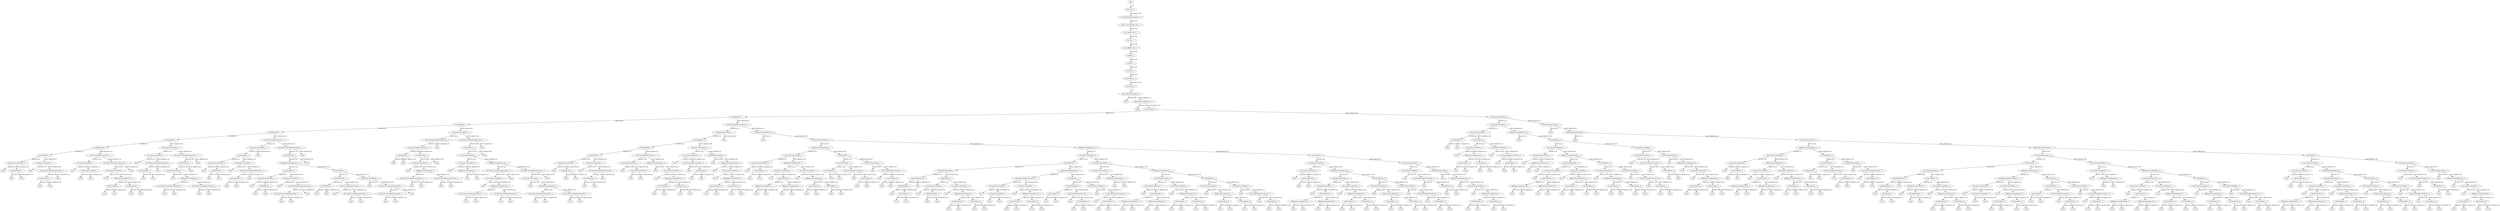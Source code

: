 digraph TG {
0 [label="main"]
1 [label="sdv_main__?"]
2 [label="sdv_RunDispatchFunction__?"]
3 [label="SLIC_CyyCreateOpen_exit__?"]
4 [label="SLIC_ABORT_20_0__?"]
5 [label="CyyClose__?"]
6 [label="SLIC_ABORT_18_0__?"]
7 [label="CyyRead__?"]
8 [label="CyyWrite__?"]
9 [label="CyyFlush__?"]
10 [label="CyyIoControl__?"]
11 [label="CyyCleanup__?"]
12 [label="SLIC_ERROR_ROUTINE__0"]
13 [label="Done"]
14 [label="IoReleaseCancelSpinLock__0"]
15 [label="Done"]
16 [label="CyyStartRead__1"]
17 [label="CyyDbgPrintEx__1"]
18 [label="CyyStartRead__1"]
19 [label="CyyDbgPrintEx__1"]
20 [label="CyyStartRead__1"]
21 [label="CyyDbgPrintEx__1"]
22 [label="CyyStartRead__1"]
23 [label="CyyCancelCurrentWrite__1"]
24 [label="Done"]
25 [label="CyyDbgPrintEx__1"]
26 [label="Done"]
27 [label="Done"]
28 [label="CyyCancelCurrentWrite__1"]
29 [label="Done"]
30 [label="sdv_IoGetCurrentIrpStackLocation__1"]
31 [label="CyyGetNextIrp__1"]
32 [label="Done"]
33 [label="Done"]
34 [label="Done"]
35 [label="CyyTryToCompleteCurrent#1__1"]
36 [label="CyyCancelCurrentWrite__1"]
37 [label="Done"]
38 [label="CyyCancelCurrentWrite__1"]
39 [label="Done"]
40 [label="Done"]
41 [label="sdv_IoGetCurrentIrpStackLocation__1"]
42 [label="CyyCancelCurrentWrite__1"]
43 [label="Done"]
44 [label="IoReleaseCancelSpinLock__1"]
45 [label="CyyGetNextIrp__1"]
46 [label="Done"]
47 [label="Done"]
48 [label="CyyGetNextIrp__1"]
49 [label="Done"]
50 [label="Done"]
51 [label="Done"]
52 [label="CyyCancelCurrentWrite__1"]
53 [label="CyyCancelCurrentWrite__1"]
54 [label="Done"]
55 [label="sdv_IoGetCurrentIrpStackLocation__1"]
56 [label="CyyGetNextIrp__1"]
57 [label="Done"]
58 [label="Done"]
59 [label="Done"]
60 [label="sdv_IoGetCurrentIrpStackLocation__1"]
61 [label="CyyGetNextIrp__1"]
62 [label="CyyCancelCurrentWrite__1"]
63 [label="Done"]
64 [label="IoReleaseCancelSpinLock__1"]
65 [label="sdv_IoGetCurrentIrpStackLocation__1"]
66 [label="Done"]
67 [label="Done"]
68 [label="sdv_IoGetCurrentIrpStackLocation__1"]
69 [label="Done"]
70 [label="Done"]
71 [label="Done"]
72 [label="Done"]
73 [label="CyyTryToCompleteCurrent#1__1"]
74 [label="CyyCancelCurrentWrite__1"]
75 [label="CyyStartRead__1"]
76 [label="CyyCancelCurrentWrite__1"]
77 [label="Done"]
78 [label="CyyDbgPrintEx__1"]
79 [label="Done"]
80 [label="Done"]
81 [label="CyyCancelCurrentWrite__1"]
82 [label="Done"]
83 [label="sdv_IoGetCurrentIrpStackLocation__1"]
84 [label="CyyGetNextIrp__1"]
85 [label="Done"]
86 [label="Done"]
87 [label="Done"]
88 [label="Done"]
89 [label="sdv_IoGetCurrentIrpStackLocation__1"]
90 [label="CyyGetNextIrp__1"]
91 [label="IoReleaseCancelSpinLock__1"]
92 [label="CyyStartRead__1"]
93 [label="CyyCancelCurrentWrite__1"]
94 [label="Done"]
95 [label="CyyDbgPrintEx__1"]
96 [label="Done"]
97 [label="Done"]
98 [label="CyyCancelCurrentWrite__1"]
99 [label="Done"]
100 [label="sdv_IoGetCurrentIrpStackLocation__1"]
101 [label="sdv_IoGetCurrentIrpStackLocation__1"]
102 [label="Done"]
103 [label="Done"]
104 [label="Done"]
105 [label="CyyStartRead__1"]
106 [label="CyyGetNextWrite__1"]
107 [label="CyyStartRead__1"]
108 [label="Done"]
109 [label="Done"]
110 [label="CyyTryToCompleteCurrent#1__1"]
111 [label="Done"]
112 [label="sdv_IoGetCurrentIrpStackLocation__1"]
113 [label="Done"]
114 [label="Done"]
115 [label="CyyCancelCurrentWrite__1"]
116 [label="Done"]
117 [label="sdv_IoGetCurrentIrpStackLocation__1"]
118 [label="sdv_IoGetCurrentIrpStackLocation__1"]
119 [label="Done"]
120 [label="Done"]
121 [label="Done"]
122 [label="Done"]
123 [label="Done"]
124 [label="CyyCancelCurrentWrite__1"]
125 [label="sdv_IoGetCurrentIrpStackLocation__1"]
126 [label="CyyTryToCompleteCurrent#1__1"]
127 [label="CyyStartRead__1"]
128 [label="Done"]
129 [label="Done"]
130 [label="CyyGetNextIrp__1"]
131 [label="CyyCancelCurrentWrite__1"]
132 [label="Done"]
133 [label="IoReleaseCancelSpinLock__1"]
134 [label="sdv_IoGetCurrentIrpStackLocation__1"]
135 [label="Done"]
136 [label="Done"]
137 [label="sdv_IoGetCurrentIrpStackLocation__1"]
138 [label="Done"]
139 [label="Done"]
140 [label="Done"]
141 [label="Done"]
142 [label="sdv_IoGetCurrentIrpStackLocation__1"]
143 [label="CyyGetNextIrp__1"]
144 [label="CyyCancelCurrentWrite__1"]
145 [label="CyyCancelCurrentWrite__1"]
146 [label="Done"]
147 [label="IoReleaseCancelSpinLock__1"]
148 [label="Done"]
149 [label="Done"]
150 [label="IoReleaseCancelSpinLock__1"]
151 [label="sdv_IoGetCurrentIrpStackLocation__1"]
152 [label="CyyCancelCurrentWrite__1"]
153 [label="Done"]
154 [label="IoReleaseCancelSpinLock__1"]
155 [label="sdv_IoGetCurrentIrpStackLocation__1"]
156 [label="Done"]
157 [label="Done"]
158 [label="sdv_IoGetCurrentIrpStackLocation__1"]
159 [label="Done"]
160 [label="Done"]
161 [label="Done"]
162 [label="sdv_IoGetCurrentIrpStackLocation__1"]
163 [label="CyyCancelCurrentWrite__1"]
164 [label="Done"]
165 [label="IoReleaseCancelSpinLock__1"]
166 [label="sdv_IoGetCurrentIrpStackLocation__1"]
167 [label="Done"]
168 [label="Done"]
169 [label="sdv_IoGetCurrentIrpStackLocation__1"]
170 [label="Done"]
171 [label="Done"]
172 [label="Done"]
173 [label="Done"]
174 [label="Done"]
175 [label="CyyTryToCompleteCurrent#1__1"]
176 [label="CyyCancelCurrentWrite__1"]
177 [label="CyyStartRead__1"]
178 [label="CyyDbgPrintEx__1"]
179 [label="CyyStartRead__1"]
180 [label="CyyCancelCurrentWrite__1"]
181 [label="Done"]
182 [label="CyyDbgPrintEx__1"]
183 [label="Done"]
184 [label="Done"]
185 [label="CyyCancelCurrentWrite__1"]
186 [label="Done"]
187 [label="sdv_IoGetCurrentIrpStackLocation__1"]
188 [label="CyyGetNextIrp__1"]
189 [label="Done"]
190 [label="Done"]
191 [label="Done"]
192 [label="CyyTryToCompleteCurrent#1__1"]
193 [label="CyyCancelCurrentWrite__1"]
194 [label="Done"]
195 [label="CyyCancelCurrentWrite__1"]
196 [label="Done"]
197 [label="Done"]
198 [label="IoReleaseCancelSpinLock__0"]
199 [label="Done"]
200 [label="CyyCancelCurrentWrite__1"]
201 [label="Done"]
202 [label="IoReleaseCancelSpinLock__1"]
203 [label="CyyStartRead__0"]
204 [label="Done"]
205 [label="Done"]
206 [label="CyyStartRead__0"]
207 [label="Done"]
208 [label="Done"]
209 [label="CyyCancelCurrentWrite__1"]
210 [label="CyyCancelCurrentWrite__1"]
211 [label="Done"]
212 [label="CyyTryToCompleteCurrent#1__0"]
213 [label="Done"]
214 [label="CyyStartRead__0"]
215 [label="Done"]
216 [label="Done"]
217 [label="CyyGetNextIrpLocked__0"]
218 [label="Done"]
219 [label="IoReleaseCancelSpinLock__0"]
220 [label="Done"]
221 [label="CyyCancelCurrentWrite__1"]
222 [label="Done"]
223 [label="IoReleaseCancelSpinLock__1"]
224 [label="CyyStartRead__0"]
225 [label="Done"]
226 [label="Done"]
227 [label="CyyStartRead__0"]
228 [label="Done"]
229 [label="Done"]
230 [label="Done"]
231 [label="IoReleaseCancelSpinLock__0"]
232 [label="Done"]
233 [label="CyyCancelCurrentWrite__1"]
234 [label="IoReleaseCancelSpinLock__1"]
235 [label="CyyCancelCurrentWrite__1"]
236 [label="CyyCancelCurrentWrite__1"]
237 [label="Done"]
238 [label="CyyStartRead__0"]
239 [label="Done"]
240 [label="Done"]
241 [label="IoReleaseCancelSpinLock__0"]
242 [label="CyyCancelCurrentWrite__1"]
243 [label="Done"]
244 [label="CyyGetNextIrp__3"]
245 [label="IoReleaseCancelSpinLock__1"]
246 [label="Done"]
247 [label="Done"]
248 [label="IoReleaseCancelSpinLock__1"]
249 [label="Done"]
250 [label="Done"]
251 [label="CyyCancelCurrentWrite__1"]
252 [label="Done"]
253 [label="IoReleaseCancelSpinLock__1"]
254 [label="CyyStartRead__0"]
255 [label="Done"]
256 [label="Done"]
257 [label="CyyStartRead__0"]
258 [label="Done"]
259 [label="Done"]
260 [label="CyyStartRead__1"]
261 [label="CyyGetNextWrite__1"]
262 [label="CyyStartRead__1"]
263 [label="Done"]
264 [label="Done"]
265 [label="CyyTryToCompleteCurrent#1__1"]
266 [label="Done"]
267 [label="CyyStartRead__0"]
268 [label="Done"]
269 [label="Done"]
270 [label="CyyCancelCurrentWrite__1"]
271 [label="Done"]
272 [label="CyyTryToCompleteCurrent#1__0"]
273 [label="Done"]
274 [label="CyyStartRead__0"]
275 [label="Done"]
276 [label="Done"]
277 [label="IoReleaseCancelSpinLock__1"]
278 [label="CyyGetNextIrpLocked__0"]
279 [label="CyyGetNextIrp__1"]
280 [label="CyyGetNextImmediate__1"]
281 [label="CyyGetNextWrite__4"]
282 [label="CyyIRPEpilogue__2"]
283 [label="Done"]
284 [label="CyyStartRead__1"]
285 [label="Done"]
286 [label="Done"]
287 [label="Done"]
288 [label="CyyStartRead__1"]
289 [label="CyyCancelCurrentWrite__1"]
290 [label="Done"]
291 [label="CyyGetNextWrite__1"]
292 [label="Done"]
293 [label="Done"]
294 [label="CyyCancelCurrentWrite__1"]
295 [label="Done"]
296 [label="IoReleaseCancelSpinLock__1"]
297 [label="CyyStartRead__0"]
298 [label="Done"]
299 [label="Done"]
300 [label="CyyStartRead__0"]
301 [label="Done"]
302 [label="Done"]
303 [label="IoReleaseCancelSpinLock__1"]
304 [label="CyyTryToCompleteCurrent#1__1"]
305 [label="CyyCancelCurrentWrite__1"]
306 [label="Done"]
307 [label="CyyCancelCurrentWrite__1"]
308 [label="Done"]
309 [label="Done"]
310 [label="CyyCancelCurrentWrite__1"]
311 [label="Done"]
312 [label="IoReleaseCancelSpinLock__1"]
313 [label="CyyStartRead__0"]
314 [label="Done"]
315 [label="Done"]
316 [label="CyyStartRead__0"]
317 [label="Done"]
318 [label="Done"]
319 [label="CyyStartRead__1"]
320 [label="CyyGetNextWrite__1"]
321 [label="CyyStartRead__1"]
322 [label="Done"]
323 [label="Done"]
324 [label="CyyTryToCompleteCurrent#1__1"]
325 [label="Done"]
326 [label="CyyStartRead__0"]
327 [label="Done"]
328 [label="Done"]
329 [label="CyyCancelCurrentWrite__1"]
330 [label="Done"]
331 [label="CyyTryToCompleteCurrent#1__0"]
332 [label="Done"]
333 [label="CyyStartRead__0"]
334 [label="Done"]
335 [label="Done"]
336 [label="CyyCancelCurrentWrite__1"]
337 [label="CyyCancelCurrentWrite__1"]
338 [label="Done"]
339 [label="IoReleaseCancelSpinLock__1"]
340 [label="Done"]
341 [label="Done"]
342 [label="IoReleaseCancelSpinLock__1"]
343 [label="CyyGetNextIrpLocked__0"]
344 [label="CyyCancelCurrentWrite__1"]
345 [label="Done"]
346 [label="CyyGetNextIrp__3"]
347 [label="IoReleaseCancelSpinLock__1"]
348 [label="Done"]
349 [label="Done"]
350 [label="IoReleaseCancelSpinLock__1"]
351 [label="Done"]
352 [label="Done"]
353 [label="CyyCancelCurrentWrite__1"]
354 [label="Done"]
355 [label="IoReleaseCancelSpinLock__1"]
356 [label="CyyStartRead__0"]
357 [label="Done"]
358 [label="Done"]
359 [label="CyyStartRead__0"]
360 [label="Done"]
361 [label="Done"]
362 [label="CyyStartRead__0"]
363 [label="CyyCancelCurrentWrite__1"]
364 [label="Done"]
365 [label="IoReleaseCancelSpinLock__1"]
366 [label="CyyStartRead__0"]
367 [label="Done"]
368 [label="Done"]
369 [label="CyyStartRead__0"]
370 [label="Done"]
371 [label="Done"]
372 [label="CyyCancelCurrentWrite__1"]
373 [label="Done"]
374 [label="CyyTryToCompleteCurrent#1__0"]
375 [label="Done"]
376 [label="CyyStartRead__0"]
377 [label="Done"]
378 [label="Done"]
379 [label="CyyStartRead__0"]
380 [label="CyyCancelCurrentWrite__1"]
381 [label="CyyCancelCurrentWrite__1"]
382 [label="Done"]
383 [label="CyyGetNextWrite__1"]
384 [label="Done"]
385 [label="Done"]
386 [label="IoReleaseCancelSpinLock__1"]
387 [label="CyyGetNextIrpLocked__0"]
388 [label="CyyCancelCurrentWrite__1"]
389 [label="Done"]
390 [label="CyyGetNextIrp__3"]
391 [label="IoReleaseCancelSpinLock__1"]
392 [label="Done"]
393 [label="Done"]
394 [label="IoReleaseCancelSpinLock__1"]
395 [label="Done"]
396 [label="Done"]
397 [label="CyyCancelCurrentWrite__1"]
398 [label="Done"]
399 [label="IoReleaseCancelSpinLock__1"]
400 [label="CyyStartRead__0"]
401 [label="Done"]
402 [label="Done"]
403 [label="CyyStartRead__0"]
404 [label="Done"]
405 [label="Done"]
406 [label="CyyStartRead__0"]
407 [label="CyyCancelCurrentWrite__1"]
408 [label="Done"]
409 [label="IoReleaseCancelSpinLock__1"]
410 [label="CyyStartRead__0"]
411 [label="Done"]
412 [label="Done"]
413 [label="CyyStartRead__0"]
414 [label="Done"]
415 [label="Done"]
416 [label="CyyCancelCurrentWrite__1"]
417 [label="Done"]
418 [label="CyyTryToCompleteCurrent#1__0"]
419 [label="Done"]
420 [label="CyyStartRead__0"]
421 [label="Done"]
422 [label="Done"]
423 [label="CyyCancelCurrentWrite__1"]
424 [label="CyyCancelCurrentWrite__1"]
425 [label="Done"]
426 [label="CyyTryToCompleteCurrent#1__0"]
427 [label="Done"]
428 [label="CyyStartRead__0"]
429 [label="Done"]
430 [label="Done"]
431 [label="CyyGetNextIrpLocked__0"]
432 [label="Done"]
433 [label="IoReleaseCancelSpinLock__0"]
434 [label="Done"]
435 [label="CyyCancelCurrentWrite__1"]
436 [label="Done"]
437 [label="IoReleaseCancelSpinLock__1"]
438 [label="CyyStartRead__0"]
439 [label="Done"]
440 [label="Done"]
441 [label="CyyStartRead__0"]
442 [label="Done"]
443 [label="Done"]
444 [label="CyyCancelCurrentWrite__1"]
445 [label="CyyCancelCurrentWrite__1"]
446 [label="CyyCancelCurrentWrite__1"]
447 [label="CyyStartRead__1"]
448 [label="Done"]
449 [label="Done"]
450 [label="CyyStartRead__0"]
451 [label="CyyCancelCurrentWrite__1"]
452 [label="Done"]
453 [label="IoReleaseCancelSpinLock__1"]
454 [label="CyyStartRead__0"]
455 [label="Done"]
456 [label="Done"]
457 [label="CyyStartRead__0"]
458 [label="Done"]
459 [label="Done"]
460 [label="CyyCancelCurrentWrite__1"]
461 [label="Done"]
462 [label="CyyTryToCompleteCurrent#1__0"]
463 [label="Done"]
464 [label="CyyStartRead__0"]
465 [label="Done"]
466 [label="Done"]
467 [label="IoReleaseCancelSpinLock__0"]
468 [label="Done"]
469 [label="CyyStartRead__0"]
470 [label="CyyCancelCurrentWrite__1"]
471 [label="CyyCancelCurrentWrite__1"]
472 [label="Done"]
473 [label="IoReleaseCancelSpinLock__1"]
474 [label="Done"]
475 [label="Done"]
476 [label="IoReleaseCancelSpinLock__1"]
477 [label="CyyGetNextIrpLocked__0"]
478 [label="CyyCancelCurrentWrite__1"]
479 [label="Done"]
480 [label="CyyGetNextIrp__3"]
481 [label="IoReleaseCancelSpinLock__1"]
482 [label="Done"]
483 [label="Done"]
484 [label="IoReleaseCancelSpinLock__1"]
485 [label="Done"]
486 [label="Done"]
487 [label="CyyCancelCurrentWrite__1"]
488 [label="Done"]
489 [label="IoReleaseCancelSpinLock__1"]
490 [label="CyyStartRead__0"]
491 [label="Done"]
492 [label="Done"]
493 [label="CyyStartRead__0"]
494 [label="Done"]
495 [label="Done"]
496 [label="CyyStartRead__0"]
497 [label="CyyCancelCurrentWrite__1"]
498 [label="Done"]
499 [label="IoReleaseCancelSpinLock__1"]
500 [label="CyyStartRead__0"]
501 [label="Done"]
502 [label="Done"]
503 [label="CyyStartRead__0"]
504 [label="Done"]
505 [label="Done"]
506 [label="CyyCancelCurrentWrite__1"]
507 [label="Done"]
508 [label="CyyTryToCompleteCurrent#1__0"]
509 [label="Done"]
510 [label="CyyStartRead__0"]
511 [label="Done"]
512 [label="Done"]
513 [label="CyyCancelCurrentWrite__1"]
514 [label="CyyCancelCurrentWrite__1"]
515 [label="Done"]
516 [label="CyyTryToCompleteCurrent#1__0"]
517 [label="Done"]
518 [label="CyyStartRead__0"]
519 [label="Done"]
520 [label="Done"]
521 [label="CyyGetNextIrpLocked__0"]
522 [label="Done"]
523 [label="IoReleaseCancelSpinLock__0"]
524 [label="Done"]
525 [label="CyyCancelCurrentWrite__1"]
526 [label="Done"]
527 [label="IoReleaseCancelSpinLock__1"]
528 [label="CyyStartRead__0"]
529 [label="Done"]
530 [label="Done"]
531 [label="CyyStartRead__0"]
532 [label="Done"]
533 [label="Done"]
534 [label="CyyGetNextIrpLocked__0"]
535 [label="Done"]
536 [label="IoReleaseCancelSpinLock__0"]
537 [label="Done"]
538 [label="CyyCancelCurrentWrite__1"]
539 [label="IoReleaseCancelSpinLock__1"]
540 [label="CyyCancelCurrentWrite__1"]
541 [label="CyyCancelCurrentWrite__1"]
542 [label="Done"]
543 [label="CyyStartRead__0"]
544 [label="Done"]
545 [label="Done"]
546 [label="IoReleaseCancelSpinLock__0"]
547 [label="CyyCancelCurrentWrite__1"]
548 [label="Done"]
549 [label="CyyGetNextIrp__3"]
550 [label="IoReleaseCancelSpinLock__1"]
551 [label="Done"]
552 [label="Done"]
553 [label="IoReleaseCancelSpinLock__1"]
554 [label="Done"]
555 [label="Done"]
556 [label="CyyCancelCurrentWrite__1"]
557 [label="Done"]
558 [label="IoReleaseCancelSpinLock__1"]
559 [label="CyyStartRead__0"]
560 [label="Done"]
561 [label="Done"]
562 [label="CyyStartRead__0"]
563 [label="Done"]
564 [label="Done"]
565 [label="CyyStartRead__1"]
566 [label="CyyGetNextWrite__1"]
567 [label="CyyStartRead__1"]
568 [label="Done"]
569 [label="Done"]
570 [label="CyyTryToCompleteCurrent#1__1"]
571 [label="Done"]
572 [label="CyyStartRead__0"]
573 [label="Done"]
574 [label="Done"]
575 [label="CyyCancelCurrentWrite__1"]
576 [label="Done"]
577 [label="CyyTryToCompleteCurrent#1__0"]
578 [label="Done"]
579 [label="CyyStartRead__0"]
580 [label="Done"]
581 [label="Done"]
582 [label="IoReleaseCancelSpinLock__1"]
583 [label="CyyGetNextIrpLocked__0"]
584 [label="CyyGetNextIrp__1"]
585 [label="CyyGetNextImmediate__1"]
586 [label="CyyGetNextWrite__4"]
587 [label="CyyIRPEpilogue__2"]
588 [label="Done"]
589 [label="CyyStartRead__1"]
590 [label="Done"]
591 [label="Done"]
592 [label="Done"]
593 [label="CyyStartRead__1"]
594 [label="CyyCancelCurrentWrite__1"]
595 [label="Done"]
596 [label="CyyGetNextWrite__1"]
597 [label="Done"]
598 [label="Done"]
599 [label="CyyCancelCurrentWrite__1"]
600 [label="Done"]
601 [label="IoReleaseCancelSpinLock__1"]
602 [label="CyyStartRead__0"]
603 [label="Done"]
604 [label="Done"]
605 [label="CyyStartRead__0"]
606 [label="Done"]
607 [label="Done"]
608 [label="IoReleaseCancelSpinLock__1"]
609 [label="CyyTryToCompleteCurrent#1__1"]
610 [label="CyyCancelCurrentWrite__1"]
611 [label="Done"]
612 [label="CyyCancelCurrentWrite__1"]
613 [label="Done"]
614 [label="Done"]
615 [label="CyyCancelCurrentWrite__1"]
616 [label="Done"]
617 [label="IoReleaseCancelSpinLock__1"]
618 [label="CyyStartRead__0"]
619 [label="Done"]
620 [label="Done"]
621 [label="CyyStartRead__0"]
622 [label="Done"]
623 [label="Done"]
624 [label="CyyStartRead__1"]
625 [label="CyyGetNextWrite__1"]
626 [label="CyyStartRead__1"]
627 [label="Done"]
628 [label="Done"]
629 [label="CyyTryToCompleteCurrent#1__1"]
630 [label="Done"]
631 [label="CyyStartRead__0"]
632 [label="Done"]
633 [label="Done"]
634 [label="CyyCancelCurrentWrite__1"]
635 [label="Done"]
636 [label="CyyTryToCompleteCurrent#1__0"]
637 [label="Done"]
638 [label="CyyStartRead__0"]
639 [label="Done"]
640 [label="Done"]
641 [label="CyyCancelCurrentWrite__1"]
642 [label="CyyCancelCurrentWrite__1"]
643 [label="Done"]
644 [label="IoReleaseCancelSpinLock__1"]
645 [label="Done"]
646 [label="Done"]
647 [label="IoReleaseCancelSpinLock__1"]
648 [label="CyyGetNextIrpLocked__0"]
649 [label="CyyCancelCurrentWrite__1"]
650 [label="Done"]
651 [label="CyyGetNextIrp__3"]
652 [label="IoReleaseCancelSpinLock__1"]
653 [label="Done"]
654 [label="Done"]
655 [label="IoReleaseCancelSpinLock__1"]
656 [label="Done"]
657 [label="Done"]
658 [label="CyyCancelCurrentWrite__1"]
659 [label="Done"]
660 [label="IoReleaseCancelSpinLock__1"]
661 [label="CyyStartRead__0"]
662 [label="Done"]
663 [label="Done"]
664 [label="CyyStartRead__0"]
665 [label="Done"]
666 [label="Done"]
667 [label="CyyStartRead__0"]
668 [label="CyyCancelCurrentWrite__1"]
669 [label="Done"]
670 [label="IoReleaseCancelSpinLock__1"]
671 [label="CyyStartRead__0"]
672 [label="Done"]
673 [label="Done"]
674 [label="CyyStartRead__0"]
675 [label="Done"]
676 [label="Done"]
677 [label="CyyCancelCurrentWrite__1"]
678 [label="Done"]
679 [label="CyyTryToCompleteCurrent#1__0"]
680 [label="Done"]
681 [label="CyyStartRead__0"]
682 [label="Done"]
683 [label="Done"]
684 [label="CyyStartRead__0"]
685 [label="CyyCancelCurrentWrite__1"]
686 [label="CyyCancelCurrentWrite__1"]
687 [label="Done"]
688 [label="CyyGetNextWrite__1"]
689 [label="Done"]
690 [label="Done"]
691 [label="IoReleaseCancelSpinLock__1"]
692 [label="CyyGetNextIrpLocked__0"]
693 [label="CyyCancelCurrentWrite__1"]
694 [label="Done"]
695 [label="CyyGetNextIrp__3"]
696 [label="IoReleaseCancelSpinLock__1"]
697 [label="Done"]
698 [label="Done"]
699 [label="IoReleaseCancelSpinLock__1"]
700 [label="Done"]
701 [label="Done"]
702 [label="CyyCancelCurrentWrite__1"]
703 [label="Done"]
704 [label="IoReleaseCancelSpinLock__1"]
705 [label="CyyStartRead__0"]
706 [label="Done"]
707 [label="Done"]
708 [label="CyyStartRead__0"]
709 [label="Done"]
710 [label="Done"]
711 [label="CyyStartRead__0"]
712 [label="CyyCancelCurrentWrite__1"]
713 [label="Done"]
714 [label="IoReleaseCancelSpinLock__1"]
715 [label="CyyStartRead__0"]
716 [label="Done"]
717 [label="Done"]
718 [label="CyyStartRead__0"]
719 [label="Done"]
720 [label="Done"]
721 [label="CyyCancelCurrentWrite__1"]
722 [label="Done"]
723 [label="CyyTryToCompleteCurrent#1__0"]
724 [label="Done"]
725 [label="CyyStartRead__0"]
726 [label="Done"]
727 [label="Done"]
728 [label="CyyCancelCurrentWrite__1"]
729 [label="CyyCancelCurrentWrite__1"]
730 [label="Done"]
731 [label="CyyTryToCompleteCurrent#1__0"]
732 [label="Done"]
733 [label="CyyStartRead__0"]
734 [label="Done"]
735 [label="Done"]
736 [label="CyyGetNextIrpLocked__0"]
737 [label="Done"]
738 [label="IoReleaseCancelSpinLock__0"]
739 [label="Done"]
740 [label="CyyCancelCurrentWrite__1"]
741 [label="Done"]
742 [label="IoReleaseCancelSpinLock__1"]
743 [label="CyyStartRead__0"]
744 [label="Done"]
745 [label="Done"]
746 [label="CyyStartRead__0"]
747 [label="Done"]
748 [label="Done"]
0 -> 1 [label=" 0.00"]
1 -> 2 [label="Must Reach 0.00"]
2 -> 3 [label="Block 0.00"]
3 -> 4 [label="Block 0.00"]
4 -> 5 [label="Block 0.00"]
5 -> 6 [label="Block 0.00"]
6 -> 7 [label="Block 0.00"]
7 -> 8 [label="Block 0.00"]
8 -> 9 [label="Block 0.00"]
9 -> 10 [label="Block 0.00"]
10 -> 11 [label="Must Reach 0.00"]
11 -> 12 [label=" 0.55"]
12 -> 13 [label="BLOCK 0.05"]
12 -> 14 [label="MUST_REACH 0.31"]
14 -> 15 [label="BLOCK 0.16"]
14 -> 16 [label="MUST_REACH 0.70"]
16 -> 17 [label="BLOCK 0.33"]
16 -> 444 [label="MUST_REACH 0.48"]
17 -> 18 [label="BLOCK 0.45"]
17 -> 175 [label="MUST_REACH 0.31"]
18 -> 19 [label="BLOCK 0.31"]
18 -> 124 [label="MUST_REACH 0.47"]
19 -> 20 [label="BLOCK 0.45"]
19 -> 73 [label="MUST_REACH 0.33"]
20 -> 21 [label="BLOCK 0.31"]
20 -> 52 [label="MUST_REACH 0.42"]
21 -> 22 [label="BLOCK 0.45"]
21 -> 35 [label="MUST_REACH 0.33"]
22 -> 23 [label="BLOCK 0.34"]
22 -> 28 [label="MUST_REACH 0.47"]
23 -> 24 [label="BLOCK 0.02"]
23 -> 25 [label="MUST_REACH 0.48"]
25 -> 26 [label="BLOCK 0.08"]
25 -> 27 [label="MUST_REACH 0.11"]
28 -> 29 [label="BLOCK 0.05"]
28 -> 30 [label="MUST_REACH 0.36"]
30 -> 31 [label="BLOCK 0.42"]
30 -> 34 [label="MUST_REACH 0.05"]
31 -> 32 [label="BLOCK 0.22"]
31 -> 33 [label="MUST_REACH 0.05"]
35 -> 36 [label="BLOCK 0.28"]
35 -> 41 [label="MUST_REACH 0.34"]
36 -> 37 [label="BLOCK 0.02"]
36 -> 38 [label="MUST_REACH 0.55"]
38 -> 39 [label="BLOCK 0.11"]
38 -> 40 [label="MUST_REACH 0.02"]
41 -> 42 [label="BLOCK 0.42"]
41 -> 51 [label="MUST_REACH 0.05"]
42 -> 43 [label="BLOCK 0.03"]
42 -> 44 [label="MUST_REACH 0.30"]
44 -> 45 [label="BLOCK 0.39"]
44 -> 48 [label="MUST_REACH 0.36"]
45 -> 46 [label="BLOCK 0.16"]
45 -> 47 [label="MUST_REACH 0.03"]
48 -> 49 [label="BLOCK 0.16"]
48 -> 50 [label="MUST_REACH 0.05"]
52 -> 53 [label="BLOCK 0.45"]
52 -> 60 [label="MUST_REACH 0.39"]
53 -> 54 [label="BLOCK 0.02"]
53 -> 55 [label="MUST_REACH 0.33"]
55 -> 56 [label="BLOCK 0.38"]
55 -> 59 [label="MUST_REACH 0.06"]
56 -> 57 [label="BLOCK 0.19"]
56 -> 58 [label="MUST_REACH 0.05"]
60 -> 61 [label="BLOCK 0.39"]
60 -> 72 [label="MUST_REACH 0.05"]
61 -> 62 [label="BLOCK 0.59"]
61 -> 71 [label="MUST_REACH 0.06"]
62 -> 63 [label="BLOCK 0.02"]
62 -> 64 [label="MUST_REACH 0.36"]
64 -> 65 [label="BLOCK 0.47"]
64 -> 68 [label="MUST_REACH 0.42"]
65 -> 66 [label="BLOCK 0.34"]
65 -> 67 [label="MUST_REACH 0.05"]
68 -> 69 [label="BLOCK 0.22"]
68 -> 70 [label="MUST_REACH 0.06"]
73 -> 74 [label="BLOCK 0.25"]
73 -> 89 [label="MUST_REACH 0.33"]
74 -> 75 [label="BLOCK 0.55"]
74 -> 88 [label="MUST_REACH 0.02"]
75 -> 76 [label="BLOCK 0.39"]
75 -> 81 [label="MUST_REACH 0.53"]
76 -> 77 [label="BLOCK 0.02"]
76 -> 78 [label="MUST_REACH 0.58"]
78 -> 79 [label="BLOCK 0.09"]
78 -> 80 [label="MUST_REACH 0.61"]
81 -> 82 [label="BLOCK 0.05"]
81 -> 83 [label="MUST_REACH 0.41"]
83 -> 84 [label="BLOCK 0.45"]
83 -> 87 [label="MUST_REACH 0.03"]
84 -> 85 [label="BLOCK 0.27"]
84 -> 86 [label="MUST_REACH 0.05"]
89 -> 90 [label="BLOCK 0.41"]
89 -> 123 [label="MUST_REACH 0.03"]
90 -> 91 [label="BLOCK 0.31"]
90 -> 122 [label="MUST_REACH 0.05"]
91 -> 92 [label="BLOCK 0.38"]
91 -> 105 [label="MUST_REACH 0.34"]
92 -> 93 [label="BLOCK 0.42"]
92 -> 98 [label="MUST_REACH 0.59"]
93 -> 94 [label="BLOCK 0.03"]
93 -> 95 [label="MUST_REACH 0.67"]
95 -> 96 [label="BLOCK 0.19"]
95 -> 97 [label="MUST_REACH 0.20"]
98 -> 99 [label="BLOCK 0.06"]
98 -> 100 [label="MUST_REACH 0.47"]
100 -> 101 [label="BLOCK 0.52"]
100 -> 104 [label="MUST_REACH 0.03"]
101 -> 102 [label="BLOCK 0.27"]
101 -> 103 [label="MUST_REACH 0.03"]
105 -> 106 [label="BLOCK 0.41"]
105 -> 115 [label="MUST_REACH 0.53"]
106 -> 107 [label="BLOCK 0.59"]
106 -> 110 [label="MUST_REACH 0.34"]
107 -> 108 [label="BLOCK 0.05"]
107 -> 109 [label="MUST_REACH 0.09"]
110 -> 111 [label="BLOCK 0.02"]
110 -> 112 [label="MUST_REACH 0.39"]
112 -> 113 [label="BLOCK 0.14"]
112 -> 114 [label="MUST_REACH 0.05"]
115 -> 116 [label="BLOCK 0.05"]
115 -> 117 [label="MUST_REACH 0.42"]
117 -> 118 [label="BLOCK 0.47"]
117 -> 121 [label="MUST_REACH 0.03"]
118 -> 119 [label="BLOCK 0.23"]
118 -> 120 [label="MUST_REACH 0.03"]
124 -> 125 [label="BLOCK 0.44"]
124 -> 142 [label="MUST_REACH 0.38"]
125 -> 126 [label="BLOCK 0.31"]
125 -> 141 [label="MUST_REACH 0.05"]
126 -> 127 [label="BLOCK 0.94"]
126 -> 130 [label="MUST_REACH 0.45"]
127 -> 128 [label="BLOCK 0.06"]
127 -> 129 [label="MUST_REACH 0.16"]
130 -> 131 [label="BLOCK 0.59"]
130 -> 140 [label="MUST_REACH 0.05"]
131 -> 132 [label="BLOCK 0.03"]
131 -> 133 [label="MUST_REACH 0.34"]
133 -> 134 [label="BLOCK 0.47"]
133 -> 137 [label="MUST_REACH 0.41"]
134 -> 135 [label="BLOCK 0.27"]
134 -> 136 [label="MUST_REACH 0.05"]
137 -> 138 [label="BLOCK 0.19"]
137 -> 139 [label="MUST_REACH 0.05"]
142 -> 143 [label="BLOCK 0.39"]
142 -> 174 [label="MUST_REACH 0.05"]
143 -> 144 [label="BLOCK 0.52"]
143 -> 173 [label="MUST_REACH 0.06"]
144 -> 145 [label="BLOCK 0.39"]
144 -> 150 [label="MUST_REACH 0.34"]
145 -> 146 [label="BLOCK 0.02"]
145 -> 147 [label="MUST_REACH 0.67"]
147 -> 148 [label="BLOCK 0.20"]
147 -> 149 [label="MUST_REACH 0.16"]
150 -> 151 [label="BLOCK 0.44"]
150 -> 162 [label="MUST_REACH 0.39"]
151 -> 152 [label="BLOCK 0.64"]
151 -> 161 [label="MUST_REACH 0.06"]
152 -> 153 [label="BLOCK 0.02"]
152 -> 154 [label="MUST_REACH 0.39"]
154 -> 155 [label="BLOCK 0.47"]
154 -> 158 [label="MUST_REACH 0.45"]
155 -> 156 [label="BLOCK 0.27"]
155 -> 157 [label="MUST_REACH 0.05"]
158 -> 159 [label="BLOCK 0.22"]
158 -> 160 [label="MUST_REACH 0.06"]
162 -> 163 [label="BLOCK 0.56"]
162 -> 172 [label="MUST_REACH 0.05"]
163 -> 164 [label="BLOCK 0.03"]
163 -> 165 [label="MUST_REACH 0.36"]
165 -> 166 [label="BLOCK 0.44"]
165 -> 169 [label="MUST_REACH 0.41"]
166 -> 167 [label="BLOCK 0.22"]
166 -> 168 [label="MUST_REACH 0.06"]
169 -> 170 [label="BLOCK 0.19"]
169 -> 171 [label="MUST_REACH 0.06"]
175 -> 176 [label="BLOCK 0.27"]
175 -> 231 [label="MUST_REACH 0.31"]
176 -> 177 [label="BLOCK 0.53"]
176 -> 230 [label="MUST_REACH 0.03"]
177 -> 178 [label="BLOCK 0.34"]
177 -> 209 [label="MUST_REACH 0.48"]
178 -> 179 [label="BLOCK 0.56"]
178 -> 192 [label="MUST_REACH 0.31"]
179 -> 180 [label="BLOCK 0.38"]
179 -> 185 [label="MUST_REACH 0.52"]
180 -> 181 [label="BLOCK 0.03"]
180 -> 182 [label="MUST_REACH 0.58"]
182 -> 183 [label="BLOCK 0.09"]
182 -> 184 [label="MUST_REACH 0.13"]
185 -> 186 [label="BLOCK 0.03"]
185 -> 187 [label="MUST_REACH 0.38"]
187 -> 188 [label="BLOCK 0.42"]
187 -> 191 [label="MUST_REACH 0.03"]
188 -> 189 [label="BLOCK 0.22"]
188 -> 190 [label="MUST_REACH 0.03"]
192 -> 193 [label="BLOCK 0.48"]
192 -> 198 [label="MUST_REACH 0.36"]
193 -> 194 [label="BLOCK 0.00"]
193 -> 195 [label="MUST_REACH 0.59"]
195 -> 196 [label="BLOCK 0.14"]
195 -> 197 [label="MUST_REACH 0.00"]
198 -> 199 [label="BLOCK 0.05"]
198 -> 200 [label="MUST_REACH 0.47"]
200 -> 201 [label="BLOCK 0.02"]
200 -> 202 [label="MUST_REACH 0.33"]
202 -> 203 [label="BLOCK 0.41"]
202 -> 206 [label="MUST_REACH 0.38"]
203 -> 204 [label="BLOCK 0.06"]
203 -> 205 [label="MUST_REACH 0.27"]
206 -> 207 [label="BLOCK 0.06"]
206 -> 208 [label="MUST_REACH 0.14"]
209 -> 210 [label="BLOCK 0.44"]
209 -> 217 [label="MUST_REACH 0.42"]
210 -> 211 [label="BLOCK 0.02"]
210 -> 212 [label="MUST_REACH 0.36"]
212 -> 213 [label="BLOCK 0.02"]
212 -> 214 [label="MUST_REACH 0.42"]
214 -> 215 [label="BLOCK 0.06"]
214 -> 216 [label="MUST_REACH 0.34"]
217 -> 218 [label="BLOCK 0.06"]
217 -> 219 [label="MUST_REACH 0.48"]
219 -> 220 [label="BLOCK 0.19"]
219 -> 221 [label="MUST_REACH 0.75"]
221 -> 222 [label="BLOCK 0.02"]
221 -> 223 [label="MUST_REACH 0.39"]
223 -> 224 [label="BLOCK 0.52"]
223 -> 227 [label="MUST_REACH 0.44"]
224 -> 225 [label="BLOCK 0.06"]
224 -> 226 [label="MUST_REACH 0.47"]
227 -> 228 [label="BLOCK 0.08"]
227 -> 229 [label="MUST_REACH 0.38"]
231 -> 232 [label="BLOCK 0.05"]
231 -> 233 [label="MUST_REACH 0.38"]
233 -> 234 [label="BLOCK 0.30"]
233 -> 277 [label="MUST_REACH 0.30"]
234 -> 235 [label="BLOCK 0.30"]
234 -> 260 [label="MUST_REACH 0.59"]
235 -> 236 [label="BLOCK 0.33"]
235 -> 241 [label="MUST_REACH 0.39"]
236 -> 237 [label="BLOCK 0.02"]
236 -> 238 [label="MUST_REACH 0.63"]
238 -> 239 [label="BLOCK 0.06"]
238 -> 240 [label="MUST_REACH 0.22"]
241 -> 242 [label="BLOCK 0.47"]
241 -> 251 [label="MUST_REACH 0.50"]
242 -> 243 [label="BLOCK 0.02"]
242 -> 244 [label="MUST_REACH 0.33"]
244 -> 245 [label="BLOCK 0.38"]
244 -> 248 [label="MUST_REACH 0.38"]
245 -> 246 [label="BLOCK 0.14"]
245 -> 247 [label="MUST_REACH 0.09"]
248 -> 249 [label="BLOCK 0.16"]
248 -> 250 [label="MUST_REACH 0.11"]
251 -> 252 [label="BLOCK 0.02"]
251 -> 253 [label="MUST_REACH 0.33"]
253 -> 254 [label="BLOCK 0.42"]
253 -> 257 [label="MUST_REACH 0.39"]
254 -> 255 [label="BLOCK 0.06"]
254 -> 256 [label="MUST_REACH 0.17"]
257 -> 258 [label="BLOCK 0.09"]
257 -> 259 [label="MUST_REACH 0.19"]
260 -> 261 [label="BLOCK 0.39"]
260 -> 270 [label="MUST_REACH 0.53"]
261 -> 262 [label="BLOCK 0.66"]
261 -> 265 [label="MUST_REACH 0.36"]
262 -> 263 [label="BLOCK 0.06"]
262 -> 264 [label="MUST_REACH 0.09"]
265 -> 266 [label="BLOCK 0.02"]
265 -> 267 [label="MUST_REACH 0.42"]
267 -> 268 [label="BLOCK 0.06"]
267 -> 269 [label="MUST_REACH 0.13"]
270 -> 271 [label="BLOCK 0.05"]
270 -> 272 [label="MUST_REACH 0.41"]
272 -> 273 [label="BLOCK 0.02"]
272 -> 274 [label="MUST_REACH 0.48"]
274 -> 275 [label="BLOCK 0.08"]
274 -> 276 [label="MUST_REACH 0.20"]
277 -> 278 [label="BLOCK 0.36"]
277 -> 379 [label="MUST_REACH 0.36"]
278 -> 279 [label="BLOCK 0.48"]
278 -> 336 [label="MUST_REACH 0.45"]
279 -> 280 [label="BLOCK 0.33"]
279 -> 303 [label="MUST_REACH 0.33"]
280 -> 281 [label="BLOCK 0.38"]
280 -> 288 [label="MUST_REACH 0.38"]
281 -> 282 [label="BLOCK 0.50"]
281 -> 287 [label="MUST_REACH 0.03"]
282 -> 283 [label="BLOCK 0.02"]
282 -> 284 [label="MUST_REACH 0.66"]
284 -> 285 [label="BLOCK 0.06"]
284 -> 286 [label="MUST_REACH 0.09"]
288 -> 289 [label="BLOCK 0.45"]
288 -> 294 [label="MUST_REACH 0.63"]
289 -> 290 [label="BLOCK 0.02"]
289 -> 291 [label="MUST_REACH 0.66"]
291 -> 292 [label="BLOCK 0.13"]
291 -> 293 [label="MUST_REACH 0.13"]
294 -> 295 [label="BLOCK 0.05"]
294 -> 296 [label="MUST_REACH 0.50"]
296 -> 297 [label="BLOCK 0.89"]
296 -> 300 [label="MUST_REACH 0.50"]
297 -> 298 [label="BLOCK 0.08"]
297 -> 299 [label="MUST_REACH 0.28"]
300 -> 301 [label="BLOCK 0.06"]
300 -> 302 [label="MUST_REACH 0.22"]
303 -> 304 [label="BLOCK 0.39"]
303 -> 319 [label="MUST_REACH 0.36"]
304 -> 305 [label="BLOCK 0.36"]
304 -> 310 [label="MUST_REACH 0.50"]
305 -> 306 [label="BLOCK 0.02"]
305 -> 307 [label="MUST_REACH 0.67"]
307 -> 308 [label="BLOCK 0.16"]
307 -> 309 [label="MUST_REACH 0.02"]
310 -> 311 [label="BLOCK 0.03"]
310 -> 312 [label="MUST_REACH 0.36"]
312 -> 313 [label="BLOCK 0.42"]
312 -> 316 [label="MUST_REACH 0.41"]
313 -> 314 [label="BLOCK 0.08"]
313 -> 315 [label="MUST_REACH 0.17"]
316 -> 317 [label="BLOCK 0.06"]
316 -> 318 [label="MUST_REACH 0.14"]
319 -> 320 [label="BLOCK 0.42"]
319 -> 329 [label="MUST_REACH 0.58"]
320 -> 321 [label="BLOCK 0.64"]
320 -> 324 [label="MUST_REACH 0.45"]
321 -> 322 [label="BLOCK 0.06"]
321 -> 323 [label="MUST_REACH 0.19"]
324 -> 325 [label="BLOCK 0.02"]
324 -> 326 [label="MUST_REACH 0.42"]
326 -> 327 [label="BLOCK 0.08"]
326 -> 328 [label="MUST_REACH 0.14"]
329 -> 330 [label="BLOCK 0.05"]
329 -> 331 [label="MUST_REACH 0.52"]
331 -> 332 [label="BLOCK 0.03"]
331 -> 333 [label="MUST_REACH 0.55"]
333 -> 334 [label="BLOCK 0.08"]
333 -> 335 [label="MUST_REACH 0.22"]
336 -> 337 [label="BLOCK 0.38"]
336 -> 342 [label="MUST_REACH 0.36"]
337 -> 338 [label="BLOCK 0.02"]
337 -> 339 [label="MUST_REACH 0.66"]
339 -> 340 [label="BLOCK 0.17"]
339 -> 341 [label="MUST_REACH 0.13"]
342 -> 343 [label="BLOCK 0.41"]
342 -> 362 [label="MUST_REACH 0.38"]
343 -> 344 [label="BLOCK 0.50"]
343 -> 353 [label="MUST_REACH 0.55"]
344 -> 345 [label="BLOCK 0.03"]
344 -> 346 [label="MUST_REACH 0.39"]
346 -> 347 [label="BLOCK 0.41"]
346 -> 350 [label="MUST_REACH 0.88"]
347 -> 348 [label="BLOCK 0.19"]
347 -> 349 [label="MUST_REACH 0.13"]
350 -> 351 [label="BLOCK 0.17"]
350 -> 352 [label="MUST_REACH 0.13"]
353 -> 354 [label="BLOCK 0.02"]
353 -> 355 [label="MUST_REACH 0.39"]
355 -> 356 [label="BLOCK 0.45"]
355 -> 359 [label="MUST_REACH 0.42"]
356 -> 357 [label="BLOCK 0.08"]
356 -> 358 [label="MUST_REACH 0.20"]
359 -> 360 [label="BLOCK 0.08"]
359 -> 361 [label="MUST_REACH 0.33"]
362 -> 363 [label="BLOCK 0.44"]
362 -> 372 [label="MUST_REACH 0.61"]
363 -> 364 [label="BLOCK 0.03"]
363 -> 365 [label="MUST_REACH 0.34"]
365 -> 366 [label="BLOCK 0.42"]
365 -> 369 [label="MUST_REACH 0.41"]
366 -> 367 [label="BLOCK 0.08"]
366 -> 368 [label="MUST_REACH 0.19"]
369 -> 370 [label="BLOCK 0.08"]
369 -> 371 [label="MUST_REACH 0.13"]
372 -> 373 [label="BLOCK 0.06"]
372 -> 374 [label="MUST_REACH 0.47"]
374 -> 375 [label="BLOCK 0.02"]
374 -> 376 [label="MUST_REACH 0.59"]
376 -> 377 [label="BLOCK 0.08"]
376 -> 378 [label="MUST_REACH 0.48"]
379 -> 380 [label="BLOCK 0.38"]
379 -> 423 [label="MUST_REACH 0.52"]
380 -> 381 [label="BLOCK 0.33"]
380 -> 386 [label="MUST_REACH 0.30"]
381 -> 382 [label="BLOCK 0.02"]
381 -> 383 [label="MUST_REACH 0.59"]
383 -> 384 [label="BLOCK 0.13"]
383 -> 385 [label="MUST_REACH 0.11"]
386 -> 387 [label="BLOCK 0.39"]
386 -> 406 [label="MUST_REACH 0.36"]
387 -> 388 [label="BLOCK 0.47"]
387 -> 397 [label="MUST_REACH 0.48"]
388 -> 389 [label="BLOCK 0.03"]
388 -> 390 [label="MUST_REACH 0.34"]
390 -> 391 [label="BLOCK 0.39"]
390 -> 394 [label="MUST_REACH 0.41"]
391 -> 392 [label="BLOCK 0.14"]
391 -> 393 [label="MUST_REACH 0.09"]
394 -> 395 [label="BLOCK 0.14"]
394 -> 396 [label="MUST_REACH 0.11"]
397 -> 398 [label="BLOCK 0.03"]
397 -> 399 [label="MUST_REACH 0.36"]
399 -> 400 [label="BLOCK 0.42"]
399 -> 403 [label="MUST_REACH 0.41"]
400 -> 401 [label="BLOCK 0.08"]
400 -> 402 [label="MUST_REACH 0.17"]
403 -> 404 [label="BLOCK 0.06"]
403 -> 405 [label="MUST_REACH 0.13"]
406 -> 407 [label="BLOCK 0.39"]
406 -> 416 [label="MUST_REACH 0.56"]
407 -> 408 [label="BLOCK 0.02"]
407 -> 409 [label="MUST_REACH 0.34"]
409 -> 410 [label="BLOCK 0.41"]
409 -> 413 [label="MUST_REACH 0.39"]
410 -> 411 [label="BLOCK 0.08"]
410 -> 412 [label="MUST_REACH 0.25"]
413 -> 414 [label="BLOCK 0.06"]
413 -> 415 [label="MUST_REACH 0.09"]
416 -> 417 [label="BLOCK 0.05"]
416 -> 418 [label="MUST_REACH 0.44"]
418 -> 419 [label="BLOCK 0.02"]
418 -> 420 [label="MUST_REACH 0.53"]
420 -> 421 [label="BLOCK 0.06"]
420 -> 422 [label="MUST_REACH 0.19"]
423 -> 424 [label="BLOCK 0.47"]
423 -> 431 [label="MUST_REACH 0.41"]
424 -> 425 [label="BLOCK 0.02"]
424 -> 426 [label="MUST_REACH 0.36"]
426 -> 427 [label="BLOCK 0.02"]
426 -> 428 [label="MUST_REACH 0.50"]
428 -> 429 [label="BLOCK 0.08"]
428 -> 430 [label="MUST_REACH 0.19"]
431 -> 432 [label="BLOCK 0.06"]
431 -> 433 [label="MUST_REACH 0.44"]
433 -> 434 [label="BLOCK 0.19"]
433 -> 435 [label="MUST_REACH 0.63"]
435 -> 436 [label="BLOCK 0.02"]
435 -> 437 [label="MUST_REACH 0.39"]
437 -> 438 [label="BLOCK 0.50"]
437 -> 441 [label="MUST_REACH 0.47"]
438 -> 439 [label="BLOCK 0.08"]
438 -> 440 [label="MUST_REACH 0.23"]
441 -> 442 [label="BLOCK 0.06"]
441 -> 443 [label="MUST_REACH 0.42"]
444 -> 445 [label="BLOCK 0.41"]
444 -> 534 [label="MUST_REACH 0.36"]
445 -> 446 [label="BLOCK 0.31"]
445 -> 467 [label="MUST_REACH 0.30"]
446 -> 447 [label="BLOCK 0.88"]
446 -> 450 [label="MUST_REACH 0.63"]
447 -> 448 [label="BLOCK 0.06"]
447 -> 449 [label="MUST_REACH 0.16"]
450 -> 451 [label="BLOCK 0.39"]
450 -> 460 [label="MUST_REACH 0.64"]
451 -> 452 [label="BLOCK 0.03"]
451 -> 453 [label="MUST_REACH 0.34"]
453 -> 454 [label="BLOCK 0.44"]
453 -> 457 [label="MUST_REACH 0.41"]
454 -> 455 [label="BLOCK 0.05"]
454 -> 456 [label="MUST_REACH 0.36"]
457 -> 458 [label="BLOCK 0.06"]
457 -> 459 [label="MUST_REACH 0.16"]
460 -> 461 [label="BLOCK 0.05"]
460 -> 462 [label="MUST_REACH 0.45"]
462 -> 463 [label="BLOCK 0.02"]
462 -> 464 [label="MUST_REACH 0.55"]
464 -> 465 [label="BLOCK 0.06"]
464 -> 466 [label="MUST_REACH 0.31"]
467 -> 468 [label="BLOCK 0.05"]
467 -> 469 [label="MUST_REACH 0.39"]
469 -> 470 [label="BLOCK 0.41"]
469 -> 513 [label="MUST_REACH 0.67"]
470 -> 471 [label="BLOCK 0.36"]
470 -> 476 [label="MUST_REACH 0.34"]
471 -> 472 [label="BLOCK 0.02"]
471 -> 473 [label="MUST_REACH 0.69"]
473 -> 474 [label="BLOCK 0.22"]
473 -> 475 [label="MUST_REACH 0.17"]
476 -> 477 [label="BLOCK 0.42"]
476 -> 496 [label="MUST_REACH 0.41"]
477 -> 478 [label="BLOCK 0.58"]
477 -> 487 [label="MUST_REACH 0.59"]
478 -> 479 [label="BLOCK 0.03"]
478 -> 480 [label="MUST_REACH 0.38"]
480 -> 481 [label="BLOCK 0.44"]
480 -> 484 [label="MUST_REACH 0.42"]
481 -> 482 [label="BLOCK 0.23"]
481 -> 483 [label="MUST_REACH 0.17"]
484 -> 485 [label="BLOCK 0.22"]
484 -> 486 [label="MUST_REACH 0.19"]
487 -> 488 [label="BLOCK 0.03"]
487 -> 489 [label="MUST_REACH 0.38"]
489 -> 490 [label="BLOCK 0.47"]
489 -> 493 [label="MUST_REACH 0.45"]
490 -> 491 [label="BLOCK 0.06"]
490 -> 492 [label="MUST_REACH 0.22"]
493 -> 494 [label="BLOCK 0.05"]
493 -> 495 [label="MUST_REACH 0.20"]
496 -> 497 [label="BLOCK 0.44"]
496 -> 506 [label="MUST_REACH 0.69"]
497 -> 498 [label="BLOCK 0.02"]
497 -> 499 [label="MUST_REACH 0.34"]
499 -> 500 [label="BLOCK 0.44"]
499 -> 503 [label="MUST_REACH 0.41"]
500 -> 501 [label="BLOCK 0.06"]
500 -> 502 [label="MUST_REACH 0.20"]
503 -> 504 [label="BLOCK 0.06"]
503 -> 505 [label="MUST_REACH 0.17"]
506 -> 507 [label="BLOCK 0.05"]
506 -> 508 [label="MUST_REACH 0.52"]
508 -> 509 [label="BLOCK 0.02"]
508 -> 510 [label="MUST_REACH 0.50"]
510 -> 511 [label="BLOCK 0.06"]
510 -> 512 [label="MUST_REACH 0.28"]
513 -> 514 [label="BLOCK 0.50"]
513 -> 521 [label="MUST_REACH 0.44"]
514 -> 515 [label="BLOCK 0.02"]
514 -> 516 [label="MUST_REACH 0.41"]
516 -> 517 [label="BLOCK 0.02"]
516 -> 518 [label="MUST_REACH 0.48"]
518 -> 519 [label="BLOCK 0.06"]
518 -> 520 [label="MUST_REACH 0.30"]
521 -> 522 [label="BLOCK 0.08"]
521 -> 523 [label="MUST_REACH 0.47"]
523 -> 524 [label="BLOCK 0.30"]
523 -> 525 [label="MUST_REACH 0.88"]
525 -> 526 [label="BLOCK 0.03"]
525 -> 527 [label="MUST_REACH 0.45"]
527 -> 528 [label="BLOCK 0.72"]
527 -> 531 [label="MUST_REACH 0.48"]
528 -> 529 [label="BLOCK 0.08"]
528 -> 530 [label="MUST_REACH 0.33"]
531 -> 532 [label="BLOCK 0.06"]
531 -> 533 [label="MUST_REACH 0.47"]
534 -> 535 [label="BLOCK 0.05"]
534 -> 536 [label="MUST_REACH 0.41"]
536 -> 537 [label="BLOCK 0.11"]
536 -> 538 [label="MUST_REACH 0.48"]
538 -> 539 [label="BLOCK 0.36"]
538 -> 582 [label="MUST_REACH 0.33"]
539 -> 540 [label="BLOCK 0.34"]
539 -> 565 [label="MUST_REACH 0.66"]
540 -> 541 [label="BLOCK 0.38"]
540 -> 546 [label="MUST_REACH 0.45"]
541 -> 542 [label="BLOCK 0.02"]
541 -> 543 [label="MUST_REACH 0.72"]
543 -> 544 [label="BLOCK 0.05"]
543 -> 545 [label="MUST_REACH 0.19"]
546 -> 547 [label="BLOCK 0.58"]
546 -> 556 [label="MUST_REACH 0.63"]
547 -> 548 [label="BLOCK 0.03"]
547 -> 549 [label="MUST_REACH 0.38"]
549 -> 550 [label="BLOCK 0.45"]
549 -> 553 [label="MUST_REACH 0.44"]
550 -> 551 [label="BLOCK 0.22"]
550 -> 552 [label="MUST_REACH 0.17"]
553 -> 554 [label="BLOCK 0.23"]
553 -> 555 [label="MUST_REACH 0.17"]
556 -> 557 [label="BLOCK 0.03"]
556 -> 558 [label="MUST_REACH 0.39"]
558 -> 559 [label="BLOCK 0.47"]
558 -> 562 [label="MUST_REACH 0.44"]
559 -> 560 [label="BLOCK 0.06"]
559 -> 561 [label="MUST_REACH 0.28"]
562 -> 563 [label="BLOCK 0.06"]
562 -> 564 [label="MUST_REACH 0.20"]
565 -> 566 [label="BLOCK 0.47"]
565 -> 575 [label="MUST_REACH 0.70"]
566 -> 567 [label="BLOCK 0.66"]
566 -> 570 [label="MUST_REACH 0.44"]
567 -> 568 [label="BLOCK 0.06"]
567 -> 569 [label="MUST_REACH 0.17"]
570 -> 571 [label="BLOCK 0.02"]
570 -> 572 [label="MUST_REACH 0.44"]
572 -> 573 [label="BLOCK 0.06"]
572 -> 574 [label="MUST_REACH 0.19"]
575 -> 576 [label="BLOCK 0.05"]
575 -> 577 [label="MUST_REACH 0.50"]
577 -> 578 [label="BLOCK 0.02"]
577 -> 579 [label="MUST_REACH 0.53"]
579 -> 580 [label="BLOCK 0.06"]
579 -> 581 [label="MUST_REACH 0.27"]
582 -> 583 [label="BLOCK 0.44"]
582 -> 684 [label="MUST_REACH 0.41"]
583 -> 584 [label="BLOCK 0.56"]
583 -> 641 [label="MUST_REACH 0.64"]
584 -> 585 [label="BLOCK 0.39"]
584 -> 608 [label="MUST_REACH 0.38"]
585 -> 586 [label="BLOCK 0.98"]
585 -> 593 [label="MUST_REACH 0.42"]
586 -> 587 [label="BLOCK 0.61"]
586 -> 592 [label="MUST_REACH 0.03"]
587 -> 588 [label="BLOCK 0.02"]
587 -> 589 [label="MUST_REACH 0.75"]
589 -> 590 [label="BLOCK 0.06"]
589 -> 591 [label="MUST_REACH 0.17"]
593 -> 594 [label="BLOCK 0.48"]
593 -> 599 [label="MUST_REACH 0.83"]
594 -> 595 [label="BLOCK 0.02"]
594 -> 596 [label="MUST_REACH 0.75"]
596 -> 597 [label="BLOCK 0.19"]
596 -> 598 [label="MUST_REACH 0.20"]
599 -> 600 [label="BLOCK 0.05"]
599 -> 601 [label="MUST_REACH 0.50"]
601 -> 602 [label="BLOCK 0.69"]
601 -> 605 [label="MUST_REACH 0.50"]
602 -> 603 [label="BLOCK 0.08"]
602 -> 604 [label="MUST_REACH 0.38"]
605 -> 606 [label="BLOCK 0.09"]
605 -> 607 [label="MUST_REACH 0.28"]
608 -> 609 [label="BLOCK 0.47"]
608 -> 624 [label="MUST_REACH 0.44"]
609 -> 610 [label="BLOCK 0.42"]
609 -> 615 [label="MUST_REACH 0.63"]
610 -> 611 [label="BLOCK 0.02"]
610 -> 612 [label="MUST_REACH 0.83"]
612 -> 613 [label="BLOCK 0.25"]
612 -> 614 [label="MUST_REACH 0.02"]
615 -> 616 [label="BLOCK 0.03"]
615 -> 617 [label="MUST_REACH 0.44"]
617 -> 618 [label="BLOCK 0.50"]
617 -> 621 [label="MUST_REACH 0.47"]
618 -> 619 [label="BLOCK 0.08"]
618 -> 620 [label="MUST_REACH 0.25"]
621 -> 622 [label="BLOCK 0.06"]
621 -> 623 [label="MUST_REACH 0.23"]
624 -> 625 [label="BLOCK 0.50"]
624 -> 634 [label="MUST_REACH 0.61"]
625 -> 626 [label="BLOCK 0.73"]
625 -> 629 [label="MUST_REACH 0.45"]
626 -> 627 [label="BLOCK 0.06"]
626 -> 628 [label="MUST_REACH 0.19"]
629 -> 630 [label="BLOCK 0.03"]
629 -> 631 [label="MUST_REACH 0.50"]
631 -> 632 [label="BLOCK 0.06"]
631 -> 633 [label="MUST_REACH 0.20"]
634 -> 635 [label="BLOCK 0.03"]
634 -> 636 [label="MUST_REACH 0.50"]
636 -> 637 [label="BLOCK 0.03"]
636 -> 638 [label="MUST_REACH 0.56"]
638 -> 639 [label="BLOCK 0.08"]
638 -> 640 [label="MUST_REACH 0.66"]
641 -> 642 [label="BLOCK 0.42"]
641 -> 647 [label="MUST_REACH 0.38"]
642 -> 643 [label="BLOCK 0.02"]
642 -> 644 [label="MUST_REACH 0.75"]
644 -> 645 [label="BLOCK 0.27"]
644 -> 646 [label="MUST_REACH 0.20"]
647 -> 648 [label="BLOCK 0.48"]
647 -> 667 [label="MUST_REACH 0.44"]
648 -> 649 [label="BLOCK 0.69"]
648 -> 658 [label="MUST_REACH 0.70"]
649 -> 650 [label="BLOCK 0.03"]
649 -> 651 [label="MUST_REACH 0.44"]
651 -> 652 [label="BLOCK 0.53"]
651 -> 655 [label="MUST_REACH 0.47"]
652 -> 653 [label="BLOCK 0.28"]
652 -> 654 [label="MUST_REACH 0.23"]
655 -> 656 [label="BLOCK 0.28"]
655 -> 657 [label="MUST_REACH 0.22"]
658 -> 659 [label="BLOCK 0.03"]
658 -> 660 [label="MUST_REACH 0.44"]
660 -> 661 [label="BLOCK 0.50"]
660 -> 664 [label="MUST_REACH 0.48"]
661 -> 662 [label="BLOCK 0.09"]
661 -> 663 [label="MUST_REACH 0.31"]
664 -> 665 [label="BLOCK 0.06"]
664 -> 666 [label="MUST_REACH 0.30"]
667 -> 668 [label="BLOCK 0.48"]
667 -> 677 [label="MUST_REACH 0.78"]
668 -> 669 [label="BLOCK 0.02"]
668 -> 670 [label="MUST_REACH 0.41"]
670 -> 671 [label="BLOCK 0.50"]
670 -> 674 [label="MUST_REACH 0.45"]
671 -> 672 [label="BLOCK 0.08"]
671 -> 673 [label="MUST_REACH 0.25"]
674 -> 675 [label="BLOCK 0.06"]
674 -> 676 [label="MUST_REACH 0.23"]
677 -> 678 [label="BLOCK 0.06"]
677 -> 679 [label="MUST_REACH 0.56"]
679 -> 680 [label="BLOCK 0.03"]
679 -> 681 [label="MUST_REACH 0.66"]
681 -> 682 [label="BLOCK 0.08"]
681 -> 683 [label="MUST_REACH 0.56"]
684 -> 685 [label="BLOCK 0.45"]
684 -> 728 [label="MUST_REACH 0.66"]
685 -> 686 [label="BLOCK 0.41"]
685 -> 691 [label="MUST_REACH 0.36"]
686 -> 687 [label="BLOCK 0.02"]
686 -> 688 [label="MUST_REACH 0.70"]
688 -> 689 [label="BLOCK 0.31"]
688 -> 690 [label="MUST_REACH 0.27"]
691 -> 692 [label="BLOCK 0.55"]
691 -> 711 [label="MUST_REACH 0.42"]
692 -> 693 [label="BLOCK 0.66"]
692 -> 702 [label="MUST_REACH 0.77"]
693 -> 694 [label="BLOCK 0.03"]
693 -> 695 [label="MUST_REACH 0.41"]
695 -> 696 [label="BLOCK 0.45"]
695 -> 699 [label="MUST_REACH 0.47"]
696 -> 697 [label="BLOCK 0.38"]
696 -> 698 [label="MUST_REACH 0.19"]
699 -> 700 [label="BLOCK 0.27"]
699 -> 701 [label="MUST_REACH 0.19"]
702 -> 703 [label="BLOCK 0.02"]
702 -> 704 [label="MUST_REACH 0.44"]
704 -> 705 [label="BLOCK 0.55"]
704 -> 708 [label="MUST_REACH 0.45"]
705 -> 706 [label="BLOCK 0.06"]
705 -> 707 [label="MUST_REACH 0.30"]
708 -> 709 [label="BLOCK 0.08"]
708 -> 710 [label="MUST_REACH 0.44"]
711 -> 712 [label="BLOCK 0.47"]
711 -> 721 [label="MUST_REACH 0.77"]
712 -> 713 [label="BLOCK 0.02"]
712 -> 714 [label="MUST_REACH 0.53"]
714 -> 715 [label="BLOCK 0.47"]
714 -> 718 [label="MUST_REACH 0.45"]
715 -> 716 [label="BLOCK 0.06"]
715 -> 717 [label="MUST_REACH 0.30"]
718 -> 719 [label="BLOCK 0.06"]
718 -> 720 [label="MUST_REACH 0.19"]
721 -> 722 [label="BLOCK 0.06"]
721 -> 723 [label="MUST_REACH 0.56"]
723 -> 724 [label="BLOCK 0.03"]
723 -> 725 [label="MUST_REACH 0.61"]
725 -> 726 [label="BLOCK 0.06"]
725 -> 727 [label="MUST_REACH 0.31"]
728 -> 729 [label="BLOCK 0.52"]
728 -> 736 [label="MUST_REACH 0.47"]
729 -> 730 [label="BLOCK 0.03"]
729 -> 731 [label="MUST_REACH 0.42"]
731 -> 732 [label="BLOCK 0.02"]
731 -> 733 [label="MUST_REACH 0.50"]
733 -> 734 [label="BLOCK 0.08"]
733 -> 735 [label="MUST_REACH 0.27"]
736 -> 737 [label="BLOCK 0.08"]
736 -> 738 [label="MUST_REACH 0.50"]
738 -> 739 [label="BLOCK 0.27"]
738 -> 740 [label="MUST_REACH 0.75"]
740 -> 741 [label="BLOCK 0.02"]
740 -> 742 [label="MUST_REACH 0.44"]
742 -> 743 [label="BLOCK 0.55"]
742 -> 746 [label="MUST_REACH 0.53"]
743 -> 744 [label="BLOCK 0.08"]
743 -> 745 [label="MUST_REACH 0.31"]
746 -> 747 [label="BLOCK 0.08"]
746 -> 748 [label="MUST_REACH 0.30"]
}

